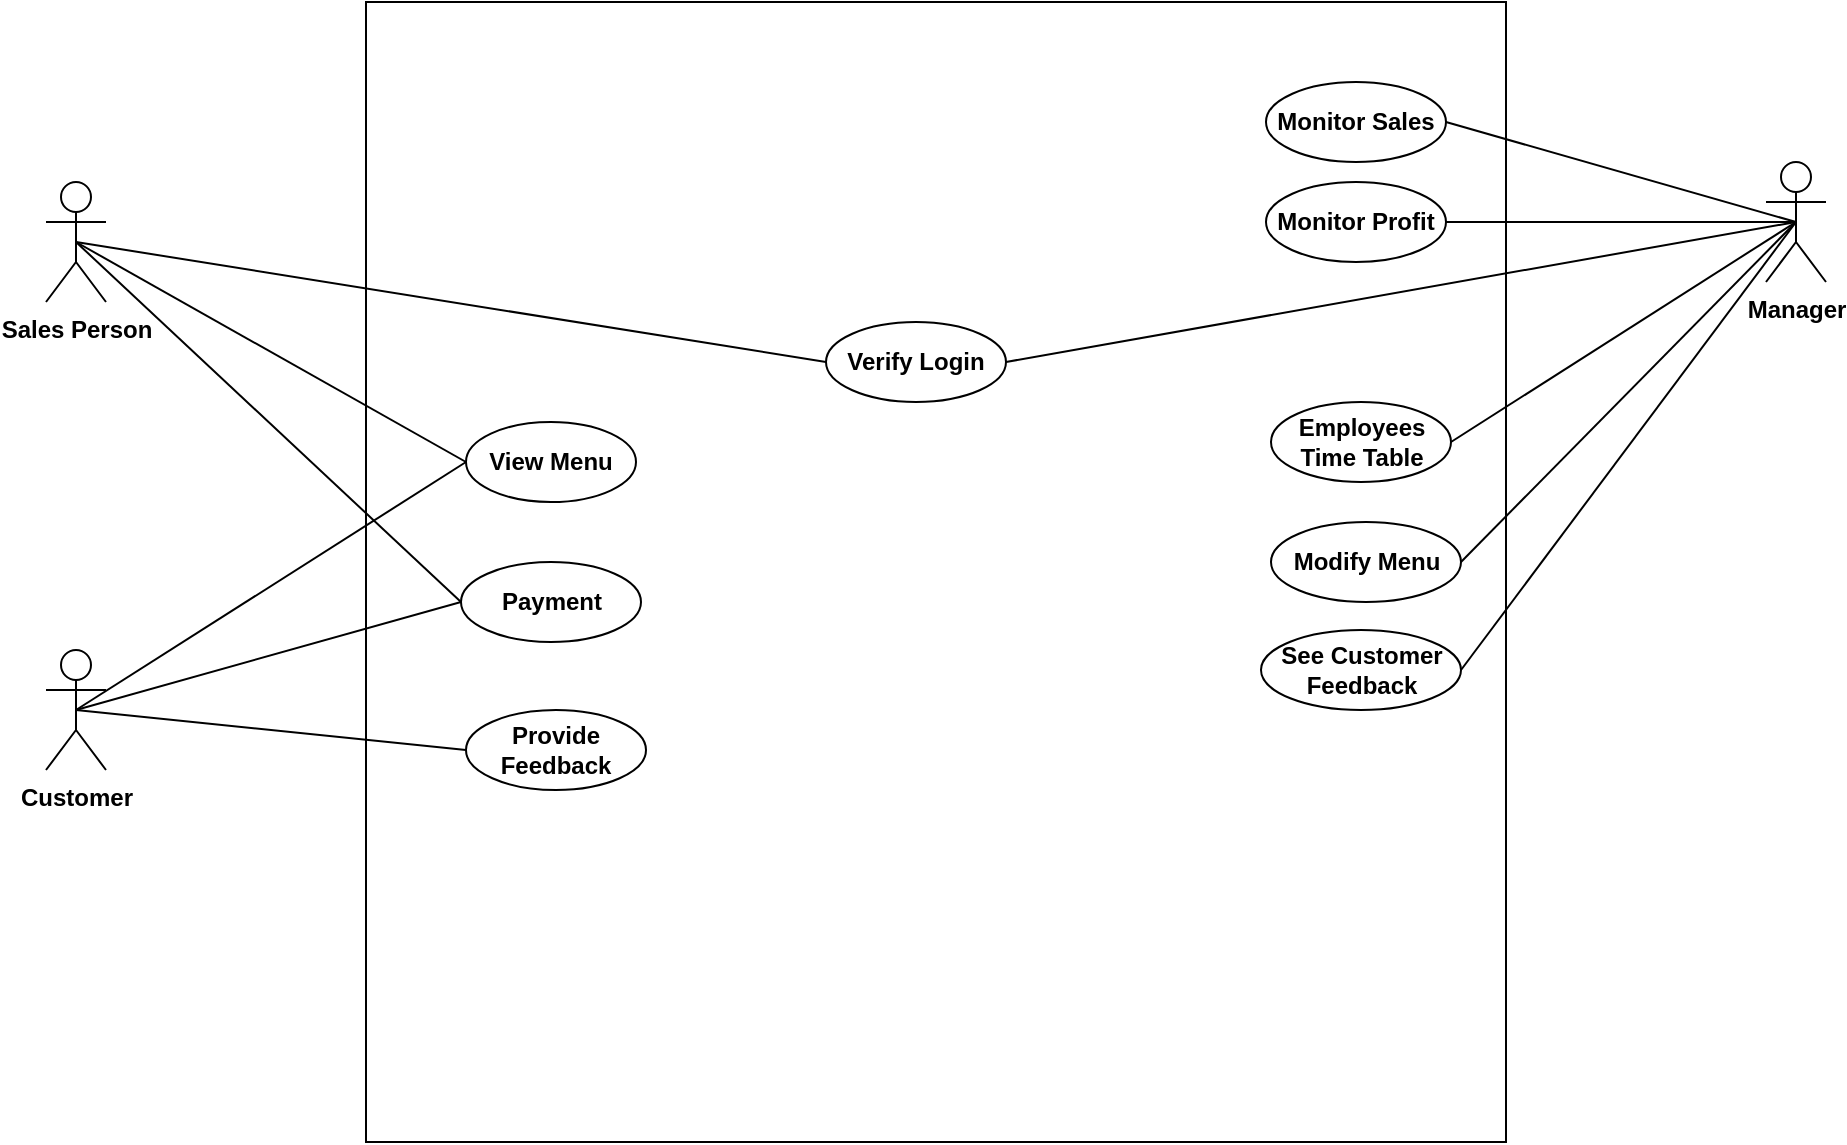 <mxfile version="24.5.5" type="github">
  <diagram name="Page-1" id="zJM9wbermmzYjEvXcKUF">
    <mxGraphModel dx="1173" dy="624" grid="1" gridSize="10" guides="1" tooltips="1" connect="1" arrows="1" fold="1" page="1" pageScale="1" pageWidth="1169" pageHeight="827" math="0" shadow="0">
      <root>
        <mxCell id="0" />
        <mxCell id="1" parent="0" />
        <mxCell id="L2gdLYX7dLDbNL_QwcSE-1" value="" style="whiteSpace=wrap;html=1;aspect=fixed;" vertex="1" parent="1">
          <mxGeometry x="300" y="60" width="570" height="570" as="geometry" />
        </mxCell>
        <mxCell id="L2gdLYX7dLDbNL_QwcSE-8" value="&lt;b&gt;Sales Person&lt;/b&gt;" style="shape=umlActor;verticalLabelPosition=bottom;verticalAlign=top;html=1;" vertex="1" parent="1">
          <mxGeometry x="140" y="150" width="30" height="60" as="geometry" />
        </mxCell>
        <mxCell id="L2gdLYX7dLDbNL_QwcSE-9" value="&lt;b&gt;Verify Login&lt;/b&gt;" style="ellipse;whiteSpace=wrap;html=1;" vertex="1" parent="1">
          <mxGeometry x="530" y="220" width="90" height="40" as="geometry" />
        </mxCell>
        <mxCell id="L2gdLYX7dLDbNL_QwcSE-14" value="&lt;b&gt;Manager&lt;/b&gt;" style="shape=umlActor;verticalLabelPosition=bottom;verticalAlign=top;html=1;" vertex="1" parent="1">
          <mxGeometry x="1000" y="140" width="30" height="60" as="geometry" />
        </mxCell>
        <mxCell id="L2gdLYX7dLDbNL_QwcSE-15" value="&lt;b&gt;Monitor Sales&lt;/b&gt;" style="ellipse;whiteSpace=wrap;html=1;" vertex="1" parent="1">
          <mxGeometry x="750" y="100" width="90" height="40" as="geometry" />
        </mxCell>
        <mxCell id="L2gdLYX7dLDbNL_QwcSE-18" value="&lt;b&gt;Monitor Profit&lt;/b&gt;" style="ellipse;whiteSpace=wrap;html=1;" vertex="1" parent="1">
          <mxGeometry x="750" y="150" width="90" height="40" as="geometry" />
        </mxCell>
        <mxCell id="L2gdLYX7dLDbNL_QwcSE-21" value="" style="endArrow=none;html=1;rounded=0;exitX=0.5;exitY=0.5;exitDx=0;exitDy=0;exitPerimeter=0;entryX=0;entryY=0.5;entryDx=0;entryDy=0;" edge="1" parent="1" source="L2gdLYX7dLDbNL_QwcSE-8" target="L2gdLYX7dLDbNL_QwcSE-9">
          <mxGeometry width="50" height="50" relative="1" as="geometry">
            <mxPoint x="360" y="320" as="sourcePoint" />
            <mxPoint x="410" y="270" as="targetPoint" />
          </mxGeometry>
        </mxCell>
        <mxCell id="L2gdLYX7dLDbNL_QwcSE-22" value="" style="endArrow=none;html=1;rounded=0;entryX=0.5;entryY=0.5;entryDx=0;entryDy=0;entryPerimeter=0;exitX=1;exitY=0.5;exitDx=0;exitDy=0;" edge="1" parent="1" source="L2gdLYX7dLDbNL_QwcSE-15" target="L2gdLYX7dLDbNL_QwcSE-14">
          <mxGeometry width="50" height="50" relative="1" as="geometry">
            <mxPoint x="820" y="320" as="sourcePoint" />
            <mxPoint x="870" y="270" as="targetPoint" />
          </mxGeometry>
        </mxCell>
        <mxCell id="L2gdLYX7dLDbNL_QwcSE-23" value="" style="endArrow=none;html=1;rounded=0;entryX=0.5;entryY=0.5;entryDx=0;entryDy=0;entryPerimeter=0;exitX=1;exitY=0.5;exitDx=0;exitDy=0;" edge="1" parent="1" source="L2gdLYX7dLDbNL_QwcSE-18" target="L2gdLYX7dLDbNL_QwcSE-14">
          <mxGeometry width="50" height="50" relative="1" as="geometry">
            <mxPoint x="820" y="320" as="sourcePoint" />
            <mxPoint x="870" y="270" as="targetPoint" />
          </mxGeometry>
        </mxCell>
        <mxCell id="L2gdLYX7dLDbNL_QwcSE-24" value="&lt;b&gt;Employees Time Table&lt;/b&gt;" style="ellipse;whiteSpace=wrap;html=1;" vertex="1" parent="1">
          <mxGeometry x="752.5" y="260" width="90" height="40" as="geometry" />
        </mxCell>
        <mxCell id="L2gdLYX7dLDbNL_QwcSE-25" value="" style="endArrow=none;html=1;rounded=0;entryX=0.5;entryY=0.5;entryDx=0;entryDy=0;entryPerimeter=0;exitX=1;exitY=0.5;exitDx=0;exitDy=0;" edge="1" parent="1" source="L2gdLYX7dLDbNL_QwcSE-24" target="L2gdLYX7dLDbNL_QwcSE-14">
          <mxGeometry width="50" height="50" relative="1" as="geometry">
            <mxPoint x="540" y="320" as="sourcePoint" />
            <mxPoint x="590" y="270" as="targetPoint" />
          </mxGeometry>
        </mxCell>
        <mxCell id="L2gdLYX7dLDbNL_QwcSE-26" value="&lt;b&gt;View Menu&lt;/b&gt;" style="ellipse;whiteSpace=wrap;html=1;" vertex="1" parent="1">
          <mxGeometry x="350" y="270" width="85" height="40" as="geometry" />
        </mxCell>
        <mxCell id="L2gdLYX7dLDbNL_QwcSE-28" value="" style="endArrow=none;html=1;rounded=0;entryX=0;entryY=0.5;entryDx=0;entryDy=0;exitX=0.5;exitY=0.5;exitDx=0;exitDy=0;exitPerimeter=0;" edge="1" parent="1" source="L2gdLYX7dLDbNL_QwcSE-8" target="L2gdLYX7dLDbNL_QwcSE-26">
          <mxGeometry width="50" height="50" relative="1" as="geometry">
            <mxPoint x="550" y="370" as="sourcePoint" />
            <mxPoint x="600" y="320" as="targetPoint" />
          </mxGeometry>
        </mxCell>
        <mxCell id="L2gdLYX7dLDbNL_QwcSE-29" value="&lt;b&gt;Modify Menu&lt;/b&gt;" style="ellipse;whiteSpace=wrap;html=1;" vertex="1" parent="1">
          <mxGeometry x="752.5" y="320" width="95" height="40" as="geometry" />
        </mxCell>
        <mxCell id="L2gdLYX7dLDbNL_QwcSE-30" value="" style="endArrow=none;html=1;rounded=0;entryX=0.5;entryY=0.5;entryDx=0;entryDy=0;entryPerimeter=0;exitX=1;exitY=0.5;exitDx=0;exitDy=0;" edge="1" parent="1" source="L2gdLYX7dLDbNL_QwcSE-29" target="L2gdLYX7dLDbNL_QwcSE-14">
          <mxGeometry width="50" height="50" relative="1" as="geometry">
            <mxPoint x="550" y="300" as="sourcePoint" />
            <mxPoint x="600" y="250" as="targetPoint" />
          </mxGeometry>
        </mxCell>
        <mxCell id="L2gdLYX7dLDbNL_QwcSE-32" value="&lt;b&gt;Customer&lt;/b&gt;" style="shape=umlActor;verticalLabelPosition=bottom;verticalAlign=top;html=1;" vertex="1" parent="1">
          <mxGeometry x="140" y="384" width="30" height="60" as="geometry" />
        </mxCell>
        <mxCell id="L2gdLYX7dLDbNL_QwcSE-33" value="&lt;b&gt;See Customer Feedback&lt;/b&gt;" style="ellipse;whiteSpace=wrap;html=1;" vertex="1" parent="1">
          <mxGeometry x="747.5" y="374" width="100" height="40" as="geometry" />
        </mxCell>
        <mxCell id="L2gdLYX7dLDbNL_QwcSE-34" value="" style="endArrow=none;html=1;rounded=0;entryX=0.5;entryY=0.5;entryDx=0;entryDy=0;entryPerimeter=0;exitX=1;exitY=0.5;exitDx=0;exitDy=0;" edge="1" parent="1" source="L2gdLYX7dLDbNL_QwcSE-33" target="L2gdLYX7dLDbNL_QwcSE-14">
          <mxGeometry width="50" height="50" relative="1" as="geometry">
            <mxPoint x="550" y="370" as="sourcePoint" />
            <mxPoint x="600" y="320" as="targetPoint" />
          </mxGeometry>
        </mxCell>
        <mxCell id="L2gdLYX7dLDbNL_QwcSE-35" value="" style="endArrow=none;html=1;rounded=0;exitX=0.5;exitY=0.5;exitDx=0;exitDy=0;exitPerimeter=0;entryX=0;entryY=0.5;entryDx=0;entryDy=0;" edge="1" parent="1" source="L2gdLYX7dLDbNL_QwcSE-32" target="L2gdLYX7dLDbNL_QwcSE-26">
          <mxGeometry width="50" height="50" relative="1" as="geometry">
            <mxPoint x="470" y="370" as="sourcePoint" />
            <mxPoint x="520" y="320" as="targetPoint" />
          </mxGeometry>
        </mxCell>
        <mxCell id="L2gdLYX7dLDbNL_QwcSE-36" value="&lt;b&gt;Payment&lt;/b&gt;" style="ellipse;whiteSpace=wrap;html=1;" vertex="1" parent="1">
          <mxGeometry x="347.5" y="340" width="90" height="40" as="geometry" />
        </mxCell>
        <mxCell id="L2gdLYX7dLDbNL_QwcSE-37" value="" style="endArrow=none;html=1;rounded=0;exitX=0.5;exitY=0.5;exitDx=0;exitDy=0;exitPerimeter=0;entryX=0;entryY=0.5;entryDx=0;entryDy=0;" edge="1" parent="1" source="L2gdLYX7dLDbNL_QwcSE-32" target="L2gdLYX7dLDbNL_QwcSE-36">
          <mxGeometry width="50" height="50" relative="1" as="geometry">
            <mxPoint x="470" y="370" as="sourcePoint" />
            <mxPoint x="520" y="320" as="targetPoint" />
          </mxGeometry>
        </mxCell>
        <mxCell id="L2gdLYX7dLDbNL_QwcSE-38" value="" style="endArrow=none;html=1;rounded=0;exitX=0.5;exitY=0.5;exitDx=0;exitDy=0;exitPerimeter=0;entryX=0;entryY=0.5;entryDx=0;entryDy=0;" edge="1" parent="1" source="L2gdLYX7dLDbNL_QwcSE-8" target="L2gdLYX7dLDbNL_QwcSE-36">
          <mxGeometry width="50" height="50" relative="1" as="geometry">
            <mxPoint x="470" y="370" as="sourcePoint" />
            <mxPoint x="520" y="320" as="targetPoint" />
          </mxGeometry>
        </mxCell>
        <mxCell id="L2gdLYX7dLDbNL_QwcSE-39" value="&lt;b&gt;Provide Feedback&lt;/b&gt;" style="ellipse;whiteSpace=wrap;html=1;" vertex="1" parent="1">
          <mxGeometry x="350" y="414" width="90" height="40" as="geometry" />
        </mxCell>
        <mxCell id="L2gdLYX7dLDbNL_QwcSE-40" value="" style="endArrow=none;html=1;rounded=0;exitX=0.5;exitY=0.5;exitDx=0;exitDy=0;exitPerimeter=0;entryX=0;entryY=0.5;entryDx=0;entryDy=0;" edge="1" parent="1" source="L2gdLYX7dLDbNL_QwcSE-32" target="L2gdLYX7dLDbNL_QwcSE-39">
          <mxGeometry width="50" height="50" relative="1" as="geometry">
            <mxPoint x="470" y="370" as="sourcePoint" />
            <mxPoint x="520" y="320" as="targetPoint" />
          </mxGeometry>
        </mxCell>
        <mxCell id="L2gdLYX7dLDbNL_QwcSE-41" value="" style="endArrow=none;html=1;rounded=0;entryX=0.5;entryY=0.5;entryDx=0;entryDy=0;entryPerimeter=0;exitX=1;exitY=0.5;exitDx=0;exitDy=0;" edge="1" parent="1" source="L2gdLYX7dLDbNL_QwcSE-9" target="L2gdLYX7dLDbNL_QwcSE-14">
          <mxGeometry width="50" height="50" relative="1" as="geometry">
            <mxPoint x="470" y="370" as="sourcePoint" />
            <mxPoint x="520" y="320" as="targetPoint" />
          </mxGeometry>
        </mxCell>
      </root>
    </mxGraphModel>
  </diagram>
</mxfile>
